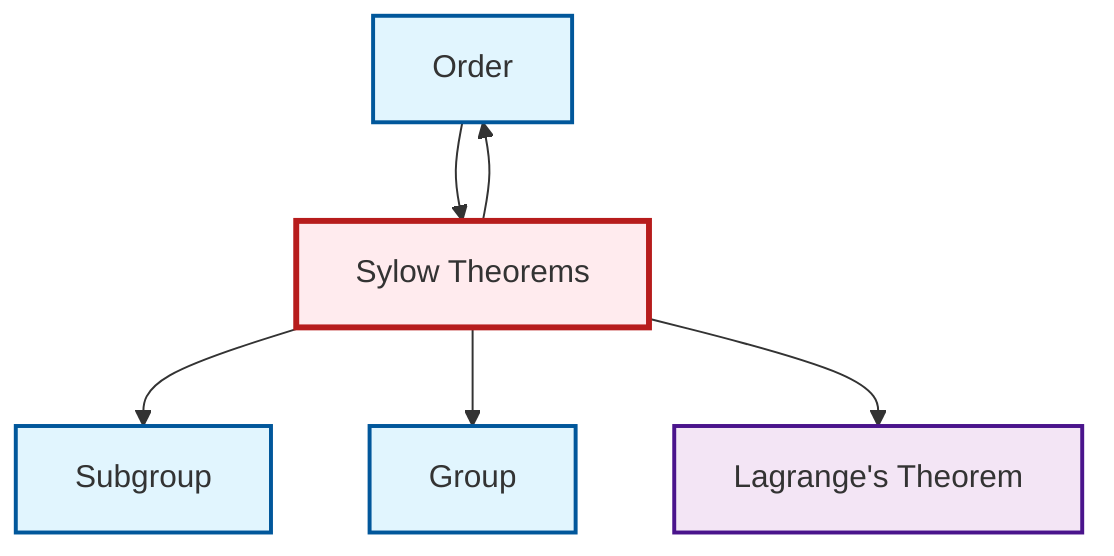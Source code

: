 graph TD
    classDef definition fill:#e1f5fe,stroke:#01579b,stroke-width:2px
    classDef theorem fill:#f3e5f5,stroke:#4a148c,stroke-width:2px
    classDef axiom fill:#fff3e0,stroke:#e65100,stroke-width:2px
    classDef example fill:#e8f5e9,stroke:#1b5e20,stroke-width:2px
    classDef current fill:#ffebee,stroke:#b71c1c,stroke-width:3px
    def-group["Group"]:::definition
    def-order["Order"]:::definition
    thm-sylow["Sylow Theorems"]:::theorem
    thm-lagrange["Lagrange's Theorem"]:::theorem
    def-subgroup["Subgroup"]:::definition
    thm-sylow --> def-subgroup
    thm-sylow --> def-group
    thm-sylow --> def-order
    thm-sylow --> thm-lagrange
    def-order --> thm-sylow
    class thm-sylow current